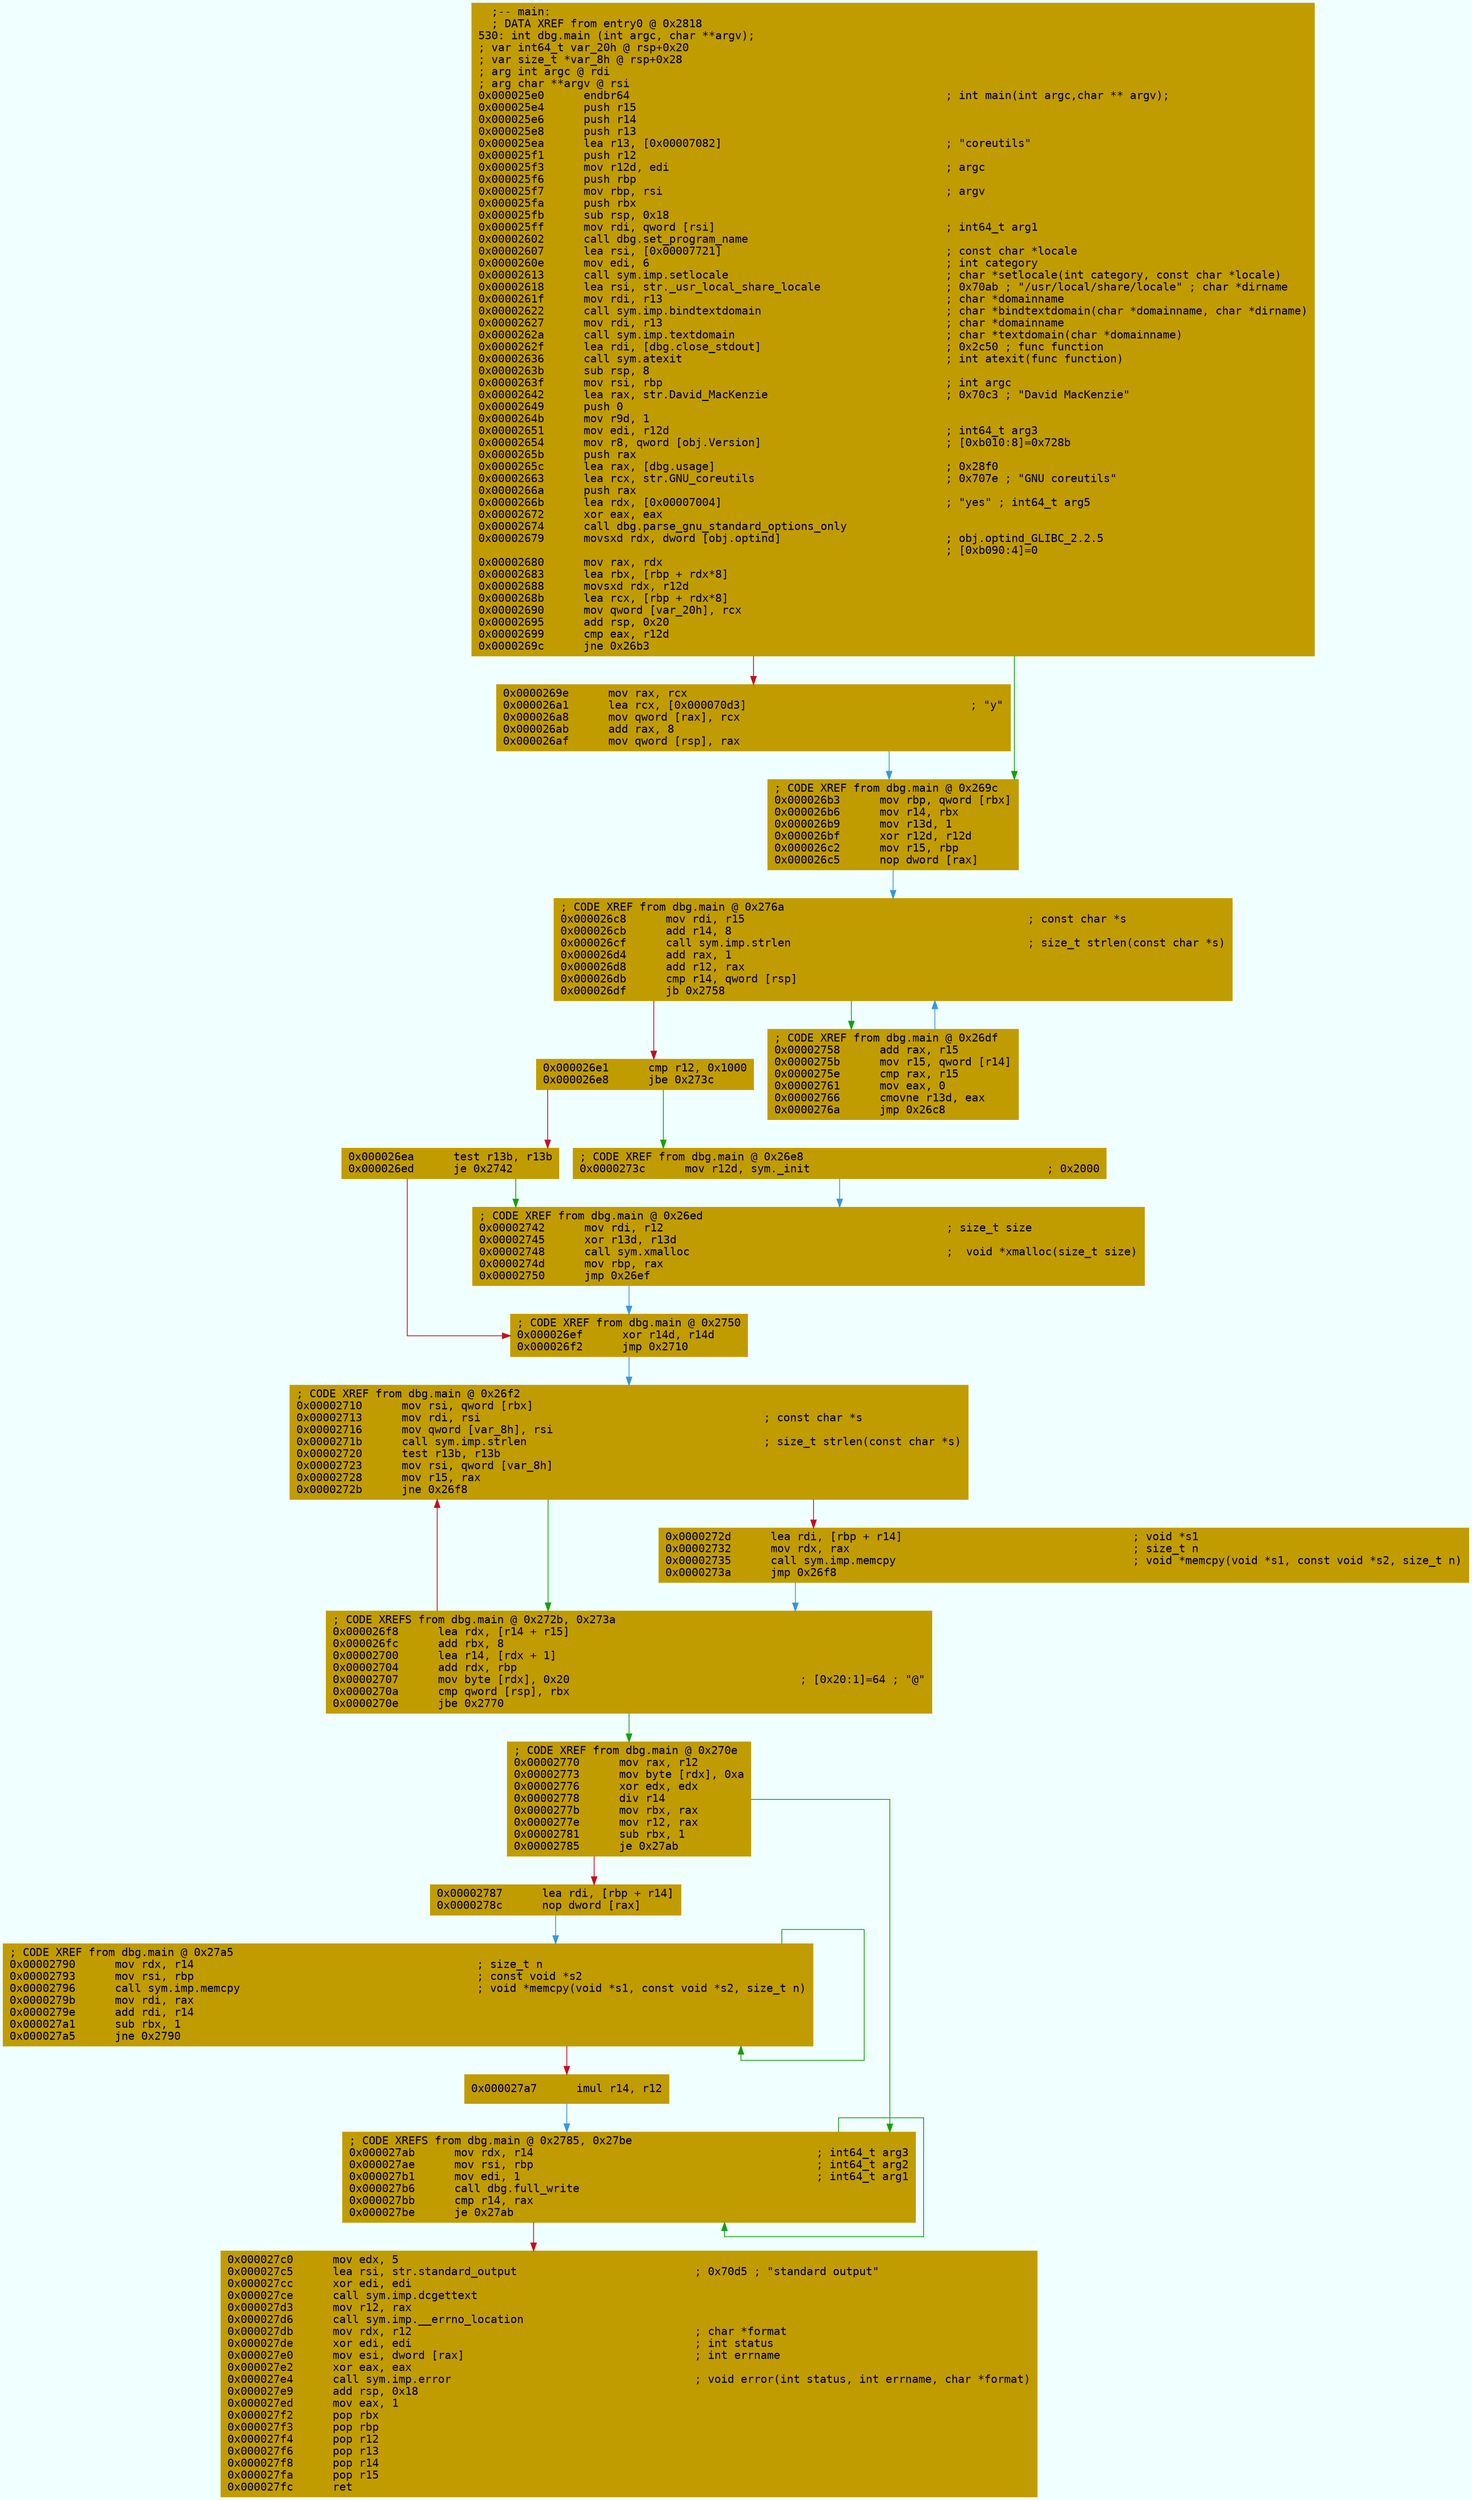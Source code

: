 digraph code {
	graph [bgcolor=azure fontsize=8 fontname="Courier" splines="ortho"];
	node [fillcolor=gray style=filled shape=box];
	edge [arrowhead="normal"];
	"0x000025e0" [URL="dbg.main/0x000025e0", fillcolor="#c19c00",color="#c19c00", fontname="Courier",label="  ;-- main:\l  ; DATA XREF from entry0 @ 0x2818\l530: int dbg.main (int argc, char **argv);\l; var int64_t var_20h @ rsp+0x20\l; var size_t *var_8h @ rsp+0x28\l; arg int argc @ rdi\l; arg char **argv @ rsi\l0x000025e0      endbr64                                                ; int main(int argc,char ** argv);\l0x000025e4      push r15\l0x000025e6      push r14\l0x000025e8      push r13\l0x000025ea      lea r13, [0x00007082]                                  ; \"coreutils\"\l0x000025f1      push r12\l0x000025f3      mov r12d, edi                                          ; argc\l0x000025f6      push rbp\l0x000025f7      mov rbp, rsi                                           ; argv\l0x000025fa      push rbx\l0x000025fb      sub rsp, 0x18\l0x000025ff      mov rdi, qword [rsi]                                   ; int64_t arg1\l0x00002602      call dbg.set_program_name\l0x00002607      lea rsi, [0x00007721]                                  ; const char *locale\l0x0000260e      mov edi, 6                                             ; int category\l0x00002613      call sym.imp.setlocale                                 ; char *setlocale(int category, const char *locale)\l0x00002618      lea rsi, str._usr_local_share_locale                   ; 0x70ab ; \"/usr/local/share/locale\" ; char *dirname\l0x0000261f      mov rdi, r13                                           ; char *domainname\l0x00002622      call sym.imp.bindtextdomain                            ; char *bindtextdomain(char *domainname, char *dirname)\l0x00002627      mov rdi, r13                                           ; char *domainname\l0x0000262a      call sym.imp.textdomain                                ; char *textdomain(char *domainname)\l0x0000262f      lea rdi, [dbg.close_stdout]                            ; 0x2c50 ; func function\l0x00002636      call sym.atexit                                        ; int atexit(func function)\l0x0000263b      sub rsp, 8\l0x0000263f      mov rsi, rbp                                           ; int argc\l0x00002642      lea rax, str.David_MacKenzie                           ; 0x70c3 ; \"David MacKenzie\"\l0x00002649      push 0\l0x0000264b      mov r9d, 1\l0x00002651      mov edi, r12d                                          ; int64_t arg3\l0x00002654      mov r8, qword [obj.Version]                            ; [0xb010:8]=0x728b\l0x0000265b      push rax\l0x0000265c      lea rax, [dbg.usage]                                   ; 0x28f0\l0x00002663      lea rcx, str.GNU_coreutils                             ; 0x707e ; \"GNU coreutils\"\l0x0000266a      push rax\l0x0000266b      lea rdx, [0x00007004]                                  ; \"yes\" ; int64_t arg5\l0x00002672      xor eax, eax\l0x00002674      call dbg.parse_gnu_standard_options_only\l0x00002679      movsxd rdx, dword [obj.optind]                         ; obj.optind_GLIBC_2.2.5\l                                                                       ; [0xb090:4]=0\l0x00002680      mov rax, rdx\l0x00002683      lea rbx, [rbp + rdx*8]\l0x00002688      movsxd rdx, r12d\l0x0000268b      lea rcx, [rbp + rdx*8]\l0x00002690      mov qword [var_20h], rcx\l0x00002695      add rsp, 0x20\l0x00002699      cmp eax, r12d\l0x0000269c      jne 0x26b3\l"]
	"0x0000269e" [URL="dbg.main/0x0000269e", fillcolor="#c19c00",color="#c19c00", fontname="Courier",label="0x0000269e      mov rax, rcx\l0x000026a1      lea rcx, [0x000070d3]                                  ; \"y\"\l0x000026a8      mov qword [rax], rcx\l0x000026ab      add rax, 8\l0x000026af      mov qword [rsp], rax\l"]
	"0x000026b3" [URL="dbg.main/0x000026b3", fillcolor="#c19c00",color="#c19c00", fontname="Courier",label="; CODE XREF from dbg.main @ 0x269c\l0x000026b3      mov rbp, qword [rbx]\l0x000026b6      mov r14, rbx\l0x000026b9      mov r13d, 1\l0x000026bf      xor r12d, r12d\l0x000026c2      mov r15, rbp\l0x000026c5      nop dword [rax]\l"]
	"0x000026c8" [URL="dbg.main/0x000026c8", fillcolor="#c19c00",color="#c19c00", fontname="Courier",label="; CODE XREF from dbg.main @ 0x276a\l0x000026c8      mov rdi, r15                                           ; const char *s\l0x000026cb      add r14, 8\l0x000026cf      call sym.imp.strlen                                    ; size_t strlen(const char *s)\l0x000026d4      add rax, 1\l0x000026d8      add r12, rax\l0x000026db      cmp r14, qword [rsp]\l0x000026df      jb 0x2758\l"]
	"0x000026e1" [URL="dbg.main/0x000026e1", fillcolor="#c19c00",color="#c19c00", fontname="Courier",label="0x000026e1      cmp r12, 0x1000\l0x000026e8      jbe 0x273c\l"]
	"0x000026ea" [URL="dbg.main/0x000026ea", fillcolor="#c19c00",color="#c19c00", fontname="Courier",label="0x000026ea      test r13b, r13b\l0x000026ed      je 0x2742\l"]
	"0x000026ef" [URL="dbg.main/0x000026ef", fillcolor="#c19c00",color="#c19c00", fontname="Courier",label="; CODE XREF from dbg.main @ 0x2750\l0x000026ef      xor r14d, r14d\l0x000026f2      jmp 0x2710\l"]
	"0x000026f8" [URL="dbg.main/0x000026f8", fillcolor="#c19c00",color="#c19c00", fontname="Courier",label="; CODE XREFS from dbg.main @ 0x272b, 0x273a\l0x000026f8      lea rdx, [r14 + r15]\l0x000026fc      add rbx, 8\l0x00002700      lea r14, [rdx + 1]\l0x00002704      add rdx, rbp\l0x00002707      mov byte [rdx], 0x20                                   ; [0x20:1]=64 ; \"@\"\l0x0000270a      cmp qword [rsp], rbx\l0x0000270e      jbe 0x2770\l"]
	"0x00002710" [URL="dbg.main/0x00002710", fillcolor="#c19c00",color="#c19c00", fontname="Courier",label="; CODE XREF from dbg.main @ 0x26f2\l0x00002710      mov rsi, qword [rbx]\l0x00002713      mov rdi, rsi                                           ; const char *s\l0x00002716      mov qword [var_8h], rsi\l0x0000271b      call sym.imp.strlen                                    ; size_t strlen(const char *s)\l0x00002720      test r13b, r13b\l0x00002723      mov rsi, qword [var_8h]\l0x00002728      mov r15, rax\l0x0000272b      jne 0x26f8\l"]
	"0x0000272d" [URL="dbg.main/0x0000272d", fillcolor="#c19c00",color="#c19c00", fontname="Courier",label="0x0000272d      lea rdi, [rbp + r14]                                   ; void *s1\l0x00002732      mov rdx, rax                                           ; size_t n\l0x00002735      call sym.imp.memcpy                                    ; void *memcpy(void *s1, const void *s2, size_t n)\l0x0000273a      jmp 0x26f8\l"]
	"0x0000273c" [URL="dbg.main/0x0000273c", fillcolor="#c19c00",color="#c19c00", fontname="Courier",label="; CODE XREF from dbg.main @ 0x26e8\l0x0000273c      mov r12d, sym._init                                    ; 0x2000\l"]
	"0x00002742" [URL="dbg.main/0x00002742", fillcolor="#c19c00",color="#c19c00", fontname="Courier",label="; CODE XREF from dbg.main @ 0x26ed\l0x00002742      mov rdi, r12                                           ; size_t size\l0x00002745      xor r13d, r13d\l0x00002748      call sym.xmalloc                                       ;  void *xmalloc(size_t size)\l0x0000274d      mov rbp, rax\l0x00002750      jmp 0x26ef\l"]
	"0x00002758" [URL="dbg.main/0x00002758", fillcolor="#c19c00",color="#c19c00", fontname="Courier",label="; CODE XREF from dbg.main @ 0x26df\l0x00002758      add rax, r15\l0x0000275b      mov r15, qword [r14]\l0x0000275e      cmp rax, r15\l0x00002761      mov eax, 0\l0x00002766      cmovne r13d, eax\l0x0000276a      jmp 0x26c8\l"]
	"0x00002770" [URL="dbg.main/0x00002770", fillcolor="#c19c00",color="#c19c00", fontname="Courier",label="; CODE XREF from dbg.main @ 0x270e\l0x00002770      mov rax, r12\l0x00002773      mov byte [rdx], 0xa\l0x00002776      xor edx, edx\l0x00002778      div r14\l0x0000277b      mov rbx, rax\l0x0000277e      mov r12, rax\l0x00002781      sub rbx, 1\l0x00002785      je 0x27ab\l"]
	"0x00002787" [URL="dbg.main/0x00002787", fillcolor="#c19c00",color="#c19c00", fontname="Courier",label="0x00002787      lea rdi, [rbp + r14]\l0x0000278c      nop dword [rax]\l"]
	"0x00002790" [URL="dbg.main/0x00002790", fillcolor="#c19c00",color="#c19c00", fontname="Courier",label="; CODE XREF from dbg.main @ 0x27a5\l0x00002790      mov rdx, r14                                           ; size_t n\l0x00002793      mov rsi, rbp                                           ; const void *s2\l0x00002796      call sym.imp.memcpy                                    ; void *memcpy(void *s1, const void *s2, size_t n)\l0x0000279b      mov rdi, rax\l0x0000279e      add rdi, r14\l0x000027a1      sub rbx, 1\l0x000027a5      jne 0x2790\l"]
	"0x000027a7" [URL="dbg.main/0x000027a7", fillcolor="#c19c00",color="#c19c00", fontname="Courier",label="0x000027a7      imul r14, r12\l"]
	"0x000027ab" [URL="dbg.main/0x000027ab", fillcolor="#c19c00",color="#c19c00", fontname="Courier",label="; CODE XREFS from dbg.main @ 0x2785, 0x27be\l0x000027ab      mov rdx, r14                                           ; int64_t arg3\l0x000027ae      mov rsi, rbp                                           ; int64_t arg2\l0x000027b1      mov edi, 1                                             ; int64_t arg1\l0x000027b6      call dbg.full_write\l0x000027bb      cmp r14, rax\l0x000027be      je 0x27ab\l"]
	"0x000027c0" [URL="dbg.main/0x000027c0", fillcolor="#c19c00",color="#c19c00", fontname="Courier",label="0x000027c0      mov edx, 5\l0x000027c5      lea rsi, str.standard_output                           ; 0x70d5 ; \"standard output\"\l0x000027cc      xor edi, edi\l0x000027ce      call sym.imp.dcgettext\l0x000027d3      mov r12, rax\l0x000027d6      call sym.imp.__errno_location\l0x000027db      mov rdx, r12                                           ; char *format\l0x000027de      xor edi, edi                                           ; int status\l0x000027e0      mov esi, dword [rax]                                   ; int errname\l0x000027e2      xor eax, eax\l0x000027e4      call sym.imp.error                                     ; void error(int status, int errname, char *format)\l0x000027e9      add rsp, 0x18\l0x000027ed      mov eax, 1\l0x000027f2      pop rbx\l0x000027f3      pop rbp\l0x000027f4      pop r12\l0x000027f6      pop r13\l0x000027f8      pop r14\l0x000027fa      pop r15\l0x000027fc      ret\l"]
        "0x000025e0" -> "0x000026b3" [color="#13a10e"];
        "0x000025e0" -> "0x0000269e" [color="#c50f1f"];
        "0x0000269e" -> "0x000026b3" [color="#3a96dd"];
        "0x000026b3" -> "0x000026c8" [color="#3a96dd"];
        "0x000026c8" -> "0x00002758" [color="#13a10e"];
        "0x000026c8" -> "0x000026e1" [color="#c50f1f"];
        "0x000026e1" -> "0x0000273c" [color="#13a10e"];
        "0x000026e1" -> "0x000026ea" [color="#c50f1f"];
        "0x000026ea" -> "0x00002742" [color="#13a10e"];
        "0x000026ea" -> "0x000026ef" [color="#c50f1f"];
        "0x000026ef" -> "0x00002710" [color="#3a96dd"];
        "0x000026f8" -> "0x00002770" [color="#13a10e"];
        "0x000026f8" -> "0x00002710" [color="#c50f1f"];
        "0x00002710" -> "0x000026f8" [color="#13a10e"];
        "0x00002710" -> "0x0000272d" [color="#c50f1f"];
        "0x0000272d" -> "0x000026f8" [color="#3a96dd"];
        "0x0000273c" -> "0x00002742" [color="#3a96dd"];
        "0x00002742" -> "0x000026ef" [color="#3a96dd"];
        "0x00002758" -> "0x000026c8" [color="#3a96dd"];
        "0x00002770" -> "0x000027ab" [color="#13a10e"];
        "0x00002770" -> "0x00002787" [color="#c50f1f"];
        "0x00002787" -> "0x00002790" [color="#3a96dd"];
        "0x00002790" -> "0x00002790" [color="#13a10e"];
        "0x00002790" -> "0x000027a7" [color="#c50f1f"];
        "0x000027a7" -> "0x000027ab" [color="#3a96dd"];
        "0x000027ab" -> "0x000027ab" [color="#13a10e"];
        "0x000027ab" -> "0x000027c0" [color="#c50f1f"];
}
